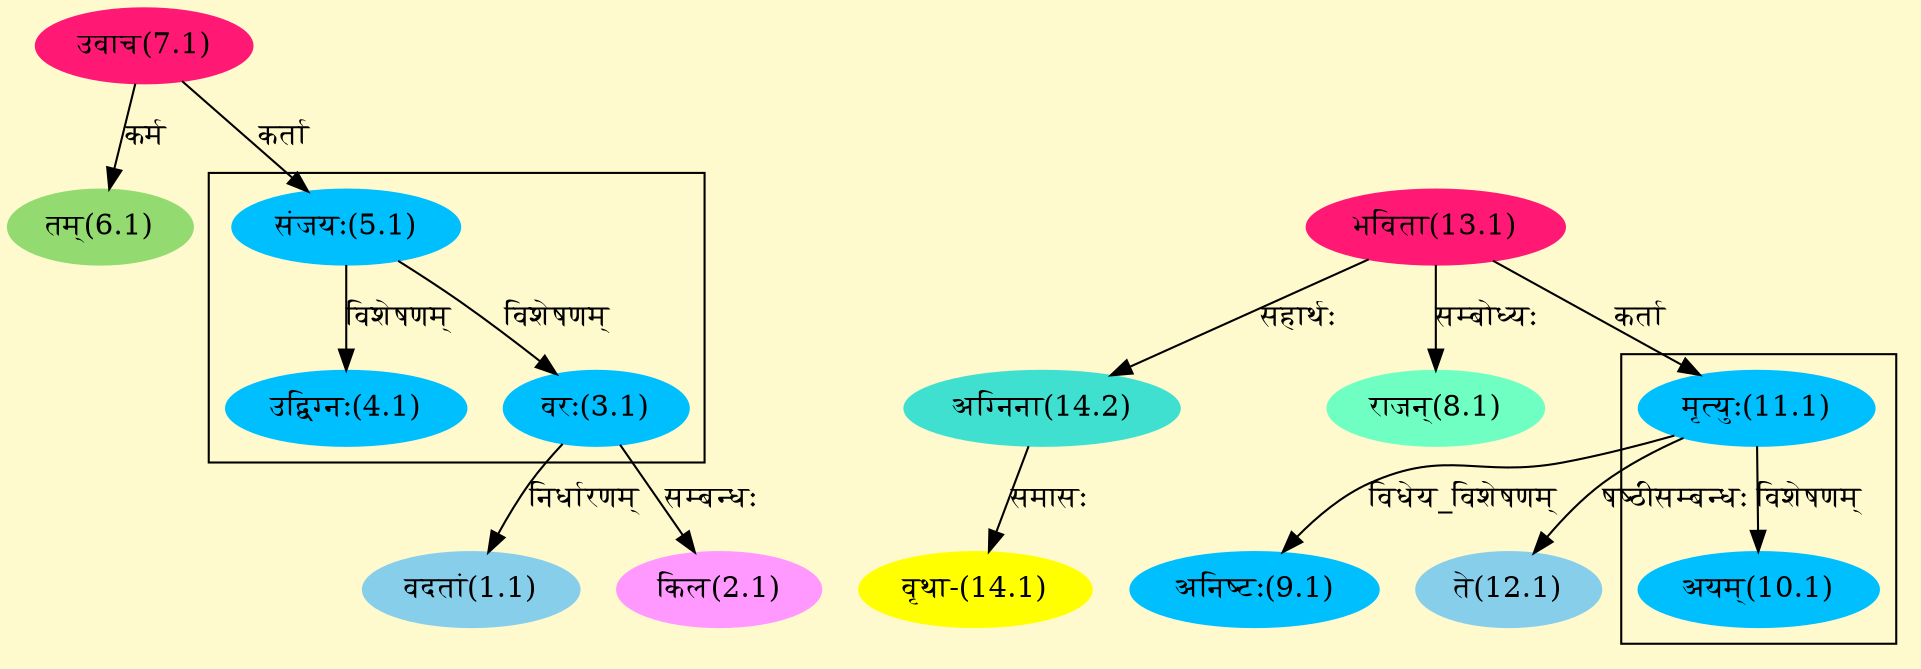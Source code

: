 digraph G{
rankdir=BT;
 compound=true;
 bgcolor="lemonchiffon1";

subgraph cluster_1{
Node3_1 [style=filled, color="#00BFFF" label = "वरः(3.1)"]
Node5_1 [style=filled, color="#00BFFF" label = "संजयः(5.1)"]
Node4_1 [style=filled, color="#00BFFF" label = "उद्विग्नः(4.1)"]

}

subgraph cluster_2{
Node10_1 [style=filled, color="#00BFFF" label = "अयम्(10.1)"]
Node11_1 [style=filled, color="#00BFFF" label = "मृत्युः(11.1)"]

}
Node1_1 [style=filled, color="#87CEEB" label = "वदतां(1.1)"]
Node3_1 [style=filled, color="#00BFFF" label = "वरः(3.1)"]
Node2_1 [style=filled, color="#FF99FF" label = "किल(2.1)"]
Node5_1 [style=filled, color="#00BFFF" label = "संजयः(5.1)"]
Node7_1 [style=filled, color="#FF1975" label = "उवाच(7.1)"]
Node6_1 [style=filled, color="#93DB70" label = "तम्(6.1)"]
Node [style=filled, color="" label = "()"]
Node8_1 [style=filled, color="#6FFFC3" label = "राजन्(8.1)"]
Node13_1 [style=filled, color="#FF1975" label = "भविता(13.1)"]
Node9_1 [style=filled, color="#00BFFF" label = "अनिष्टः(9.1)"]
Node11_1 [style=filled, color="#00BFFF" label = "मृत्युः(11.1)"]
Node12_1 [style=filled, color="#87CEEB" label = "ते(12.1)"]
Node14_1 [style=filled, color="#FFFF00" label = "वृथा-(14.1)"]
Node14_2 [style=filled, color="#40E0D0" label = "अग्निना(14.2)"]
/* Start of Relations section */

Node1_1 -> Node3_1 [  label="निर्धारणम्"  dir="back" ]
Node2_1 -> Node3_1 [  label="सम्बन्धः"  dir="back" ]
Node3_1 -> Node5_1 [  label="विशेषणम्"  dir="back" ]
Node4_1 -> Node5_1 [  label="विशेषणम्"  dir="back" ]
Node5_1 -> Node7_1 [  label="कर्ता"  dir="back" ]
Node6_1 -> Node7_1 [  label="कर्म"  dir="back" ]
Node8_1 -> Node13_1 [  label="सम्बोध्यः"  dir="back" ]
Node9_1 -> Node11_1 [  label="विधेय_विशेषणम्"  dir="back" ]
Node10_1 -> Node11_1 [  label="विशेषणम्"  dir="back" ]
Node11_1 -> Node13_1 [  label="कर्ता"  dir="back" ]
Node12_1 -> Node11_1 [  label="षष्ठीसम्बन्धः"  dir="back" ]
Node14_1 -> Node14_2 [  label="समासः"  dir="back" ]
Node14_2 -> Node13_1 [  label="सहार्थः"  dir="back" ]
}
